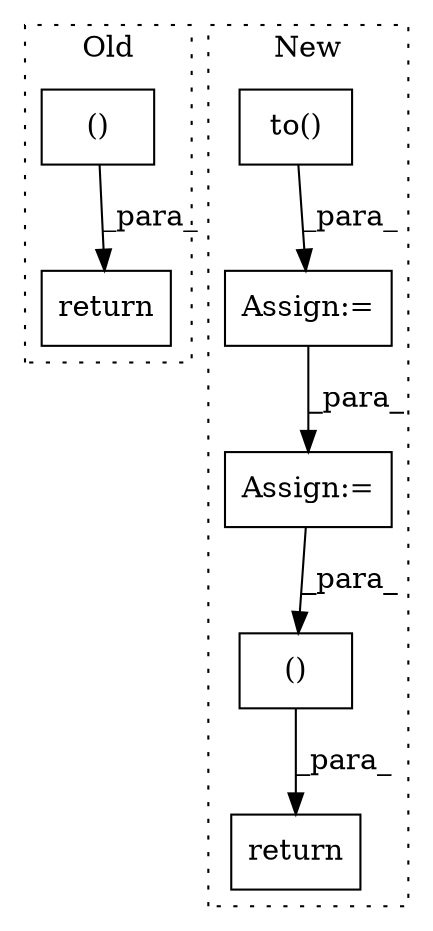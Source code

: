 digraph G {
subgraph cluster0 {
1 [label="()" a="54" s="2919" l="124" shape="box"];
6 [label="return" a="93" s="2887" l="7" shape="box"];
label = "Old";
style="dotted";
}
subgraph cluster1 {
2 [label="to()" a="75" s="3614,3650" l="18,1" shape="box"];
3 [label="Assign:=" a="68" s="4229" l="3" shape="box"];
4 [label="return" a="93" s="4485" l="7" shape="box"];
5 [label="()" a="54" s="4517" l="159" shape="box"];
7 [label="Assign:=" a="68" s="3611" l="3" shape="box"];
label = "New";
style="dotted";
}
1 -> 6 [label="_para_"];
2 -> 7 [label="_para_"];
3 -> 5 [label="_para_"];
5 -> 4 [label="_para_"];
7 -> 3 [label="_para_"];
}